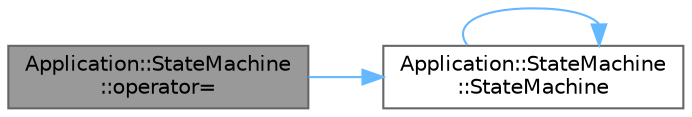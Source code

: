 digraph "Application::StateMachine::operator="
{
 // LATEX_PDF_SIZE
  bgcolor="transparent";
  edge [fontname=Helvetica,fontsize=10,labelfontname=Helvetica,labelfontsize=10];
  node [fontname=Helvetica,fontsize=10,shape=box,height=0.2,width=0.4];
  rankdir="LR";
  Node1 [id="Node000001",label="Application::StateMachine\l::operator=",height=0.2,width=0.4,color="gray40", fillcolor="grey60", style="filled", fontcolor="black",tooltip=" "];
  Node1 -> Node2 [id="edge1_Node000001_Node000002",color="steelblue1",style="solid",tooltip=" "];
  Node2 [id="Node000002",label="Application::StateMachine\l::StateMachine",height=0.2,width=0.4,color="grey40", fillcolor="white", style="filled",URL="$class_application_1_1_state_machine.html#a56072f0841515fb119de17cf4a5b84dd",tooltip=" "];
  Node2 -> Node2 [id="edge2_Node000002_Node000002",color="steelblue1",style="solid",tooltip=" "];
}
